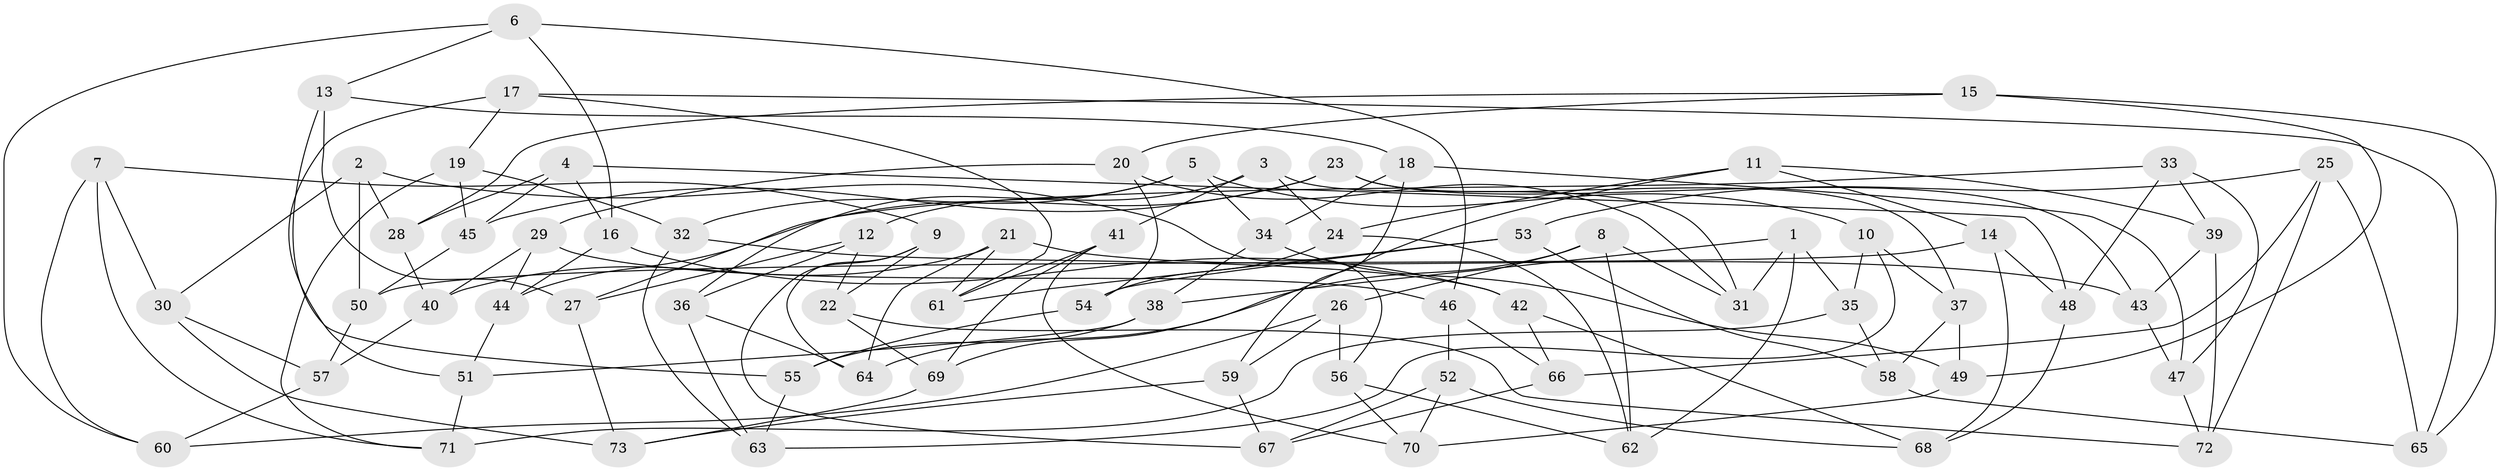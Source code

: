 // Generated by graph-tools (version 1.1) at 2025/11/02/27/25 16:11:49]
// undirected, 73 vertices, 146 edges
graph export_dot {
graph [start="1"]
  node [color=gray90,style=filled];
  1;
  2;
  3;
  4;
  5;
  6;
  7;
  8;
  9;
  10;
  11;
  12;
  13;
  14;
  15;
  16;
  17;
  18;
  19;
  20;
  21;
  22;
  23;
  24;
  25;
  26;
  27;
  28;
  29;
  30;
  31;
  32;
  33;
  34;
  35;
  36;
  37;
  38;
  39;
  40;
  41;
  42;
  43;
  44;
  45;
  46;
  47;
  48;
  49;
  50;
  51;
  52;
  53;
  54;
  55;
  56;
  57;
  58;
  59;
  60;
  61;
  62;
  63;
  64;
  65;
  66;
  67;
  68;
  69;
  70;
  71;
  72;
  73;
  1 -- 38;
  1 -- 31;
  1 -- 62;
  1 -- 35;
  2 -- 56;
  2 -- 30;
  2 -- 50;
  2 -- 28;
  3 -- 24;
  3 -- 41;
  3 -- 31;
  3 -- 12;
  4 -- 48;
  4 -- 45;
  4 -- 28;
  4 -- 16;
  5 -- 10;
  5 -- 34;
  5 -- 32;
  5 -- 36;
  6 -- 60;
  6 -- 46;
  6 -- 16;
  6 -- 13;
  7 -- 71;
  7 -- 30;
  7 -- 9;
  7 -- 60;
  8 -- 31;
  8 -- 62;
  8 -- 26;
  8 -- 64;
  9 -- 64;
  9 -- 67;
  9 -- 22;
  10 -- 35;
  10 -- 63;
  10 -- 37;
  11 -- 24;
  11 -- 39;
  11 -- 69;
  11 -- 14;
  12 -- 22;
  12 -- 27;
  12 -- 36;
  13 -- 55;
  13 -- 27;
  13 -- 18;
  14 -- 50;
  14 -- 48;
  14 -- 68;
  15 -- 49;
  15 -- 20;
  15 -- 28;
  15 -- 65;
  16 -- 44;
  16 -- 42;
  17 -- 61;
  17 -- 19;
  17 -- 65;
  17 -- 51;
  18 -- 59;
  18 -- 47;
  18 -- 34;
  19 -- 32;
  19 -- 45;
  19 -- 71;
  20 -- 31;
  20 -- 29;
  20 -- 54;
  21 -- 64;
  21 -- 40;
  21 -- 43;
  21 -- 61;
  22 -- 72;
  22 -- 69;
  23 -- 45;
  23 -- 27;
  23 -- 37;
  23 -- 43;
  24 -- 62;
  24 -- 54;
  25 -- 72;
  25 -- 66;
  25 -- 65;
  25 -- 53;
  26 -- 56;
  26 -- 59;
  26 -- 60;
  27 -- 73;
  28 -- 40;
  29 -- 40;
  29 -- 44;
  29 -- 46;
  30 -- 73;
  30 -- 57;
  32 -- 42;
  32 -- 63;
  33 -- 47;
  33 -- 48;
  33 -- 44;
  33 -- 39;
  34 -- 38;
  34 -- 49;
  35 -- 58;
  35 -- 71;
  36 -- 63;
  36 -- 64;
  37 -- 49;
  37 -- 58;
  38 -- 51;
  38 -- 55;
  39 -- 72;
  39 -- 43;
  40 -- 57;
  41 -- 69;
  41 -- 70;
  41 -- 61;
  42 -- 66;
  42 -- 68;
  43 -- 47;
  44 -- 51;
  45 -- 50;
  46 -- 52;
  46 -- 66;
  47 -- 72;
  48 -- 68;
  49 -- 70;
  50 -- 57;
  51 -- 71;
  52 -- 70;
  52 -- 68;
  52 -- 67;
  53 -- 58;
  53 -- 54;
  53 -- 61;
  54 -- 55;
  55 -- 63;
  56 -- 70;
  56 -- 62;
  57 -- 60;
  58 -- 65;
  59 -- 67;
  59 -- 73;
  66 -- 67;
  69 -- 73;
}
